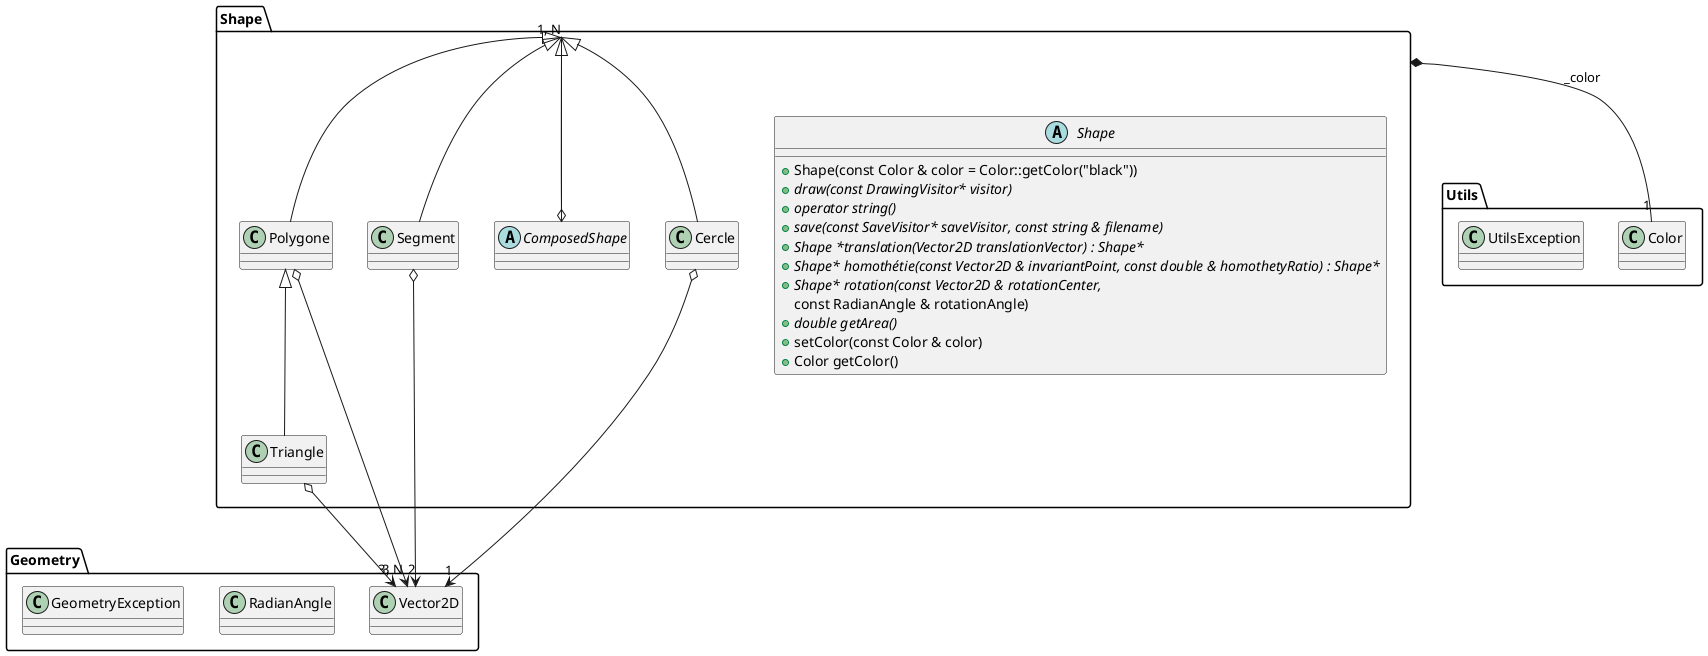 @startuml
package Shape {
    abstract class Shape {
        +Shape(const Color & color = Color::getColor("black"))
        +{abstract} draw(const DrawingVisitor* visitor)
        +{abstract} operator string()
        +{abstract} save(const SaveVisitor* saveVisitor, const string & filename)
        +{abstract} Shape *translation(Vector2D translationVector) : Shape*
        +{abstract} Shape* homothétie(const Vector2D & invariantPoint, const double & homothetyRatio) : Shape*
        +{abstract} Shape* rotation(const Vector2D & rotationCenter,
        const RadianAngle & rotationAngle)
        +{abstract} double getArea()
        +setColor(const Color & color)
        +Color getColor()
    }

    abstract class ComposedShape {

    }

    class Cercle {

    }

    class Segment {

    }

    class Triangle {

    }

    class Polygone {
    }
}

package Utils {
    class Color {
    }

    class UtilsException
}

package Geometry {
    class Vector2D {
    }

    class RadianAngle {
    }

    class GeometryException
}

Shape *-- "1" Color : _color
Shape <|-- Cercle
Shape <|-- Segment
Polygone <|-- Triangle
Shape <|-- Polygone
ComposedShape o-- "1, N" Shape
Shape <|-- ComposedShape
Cercle o--> "1" Vector2D
Segment o--> "2" Vector2D
Triangle o--> "3" Vector2D
Polygone o--> "3, N" Vector2D
@enduml
